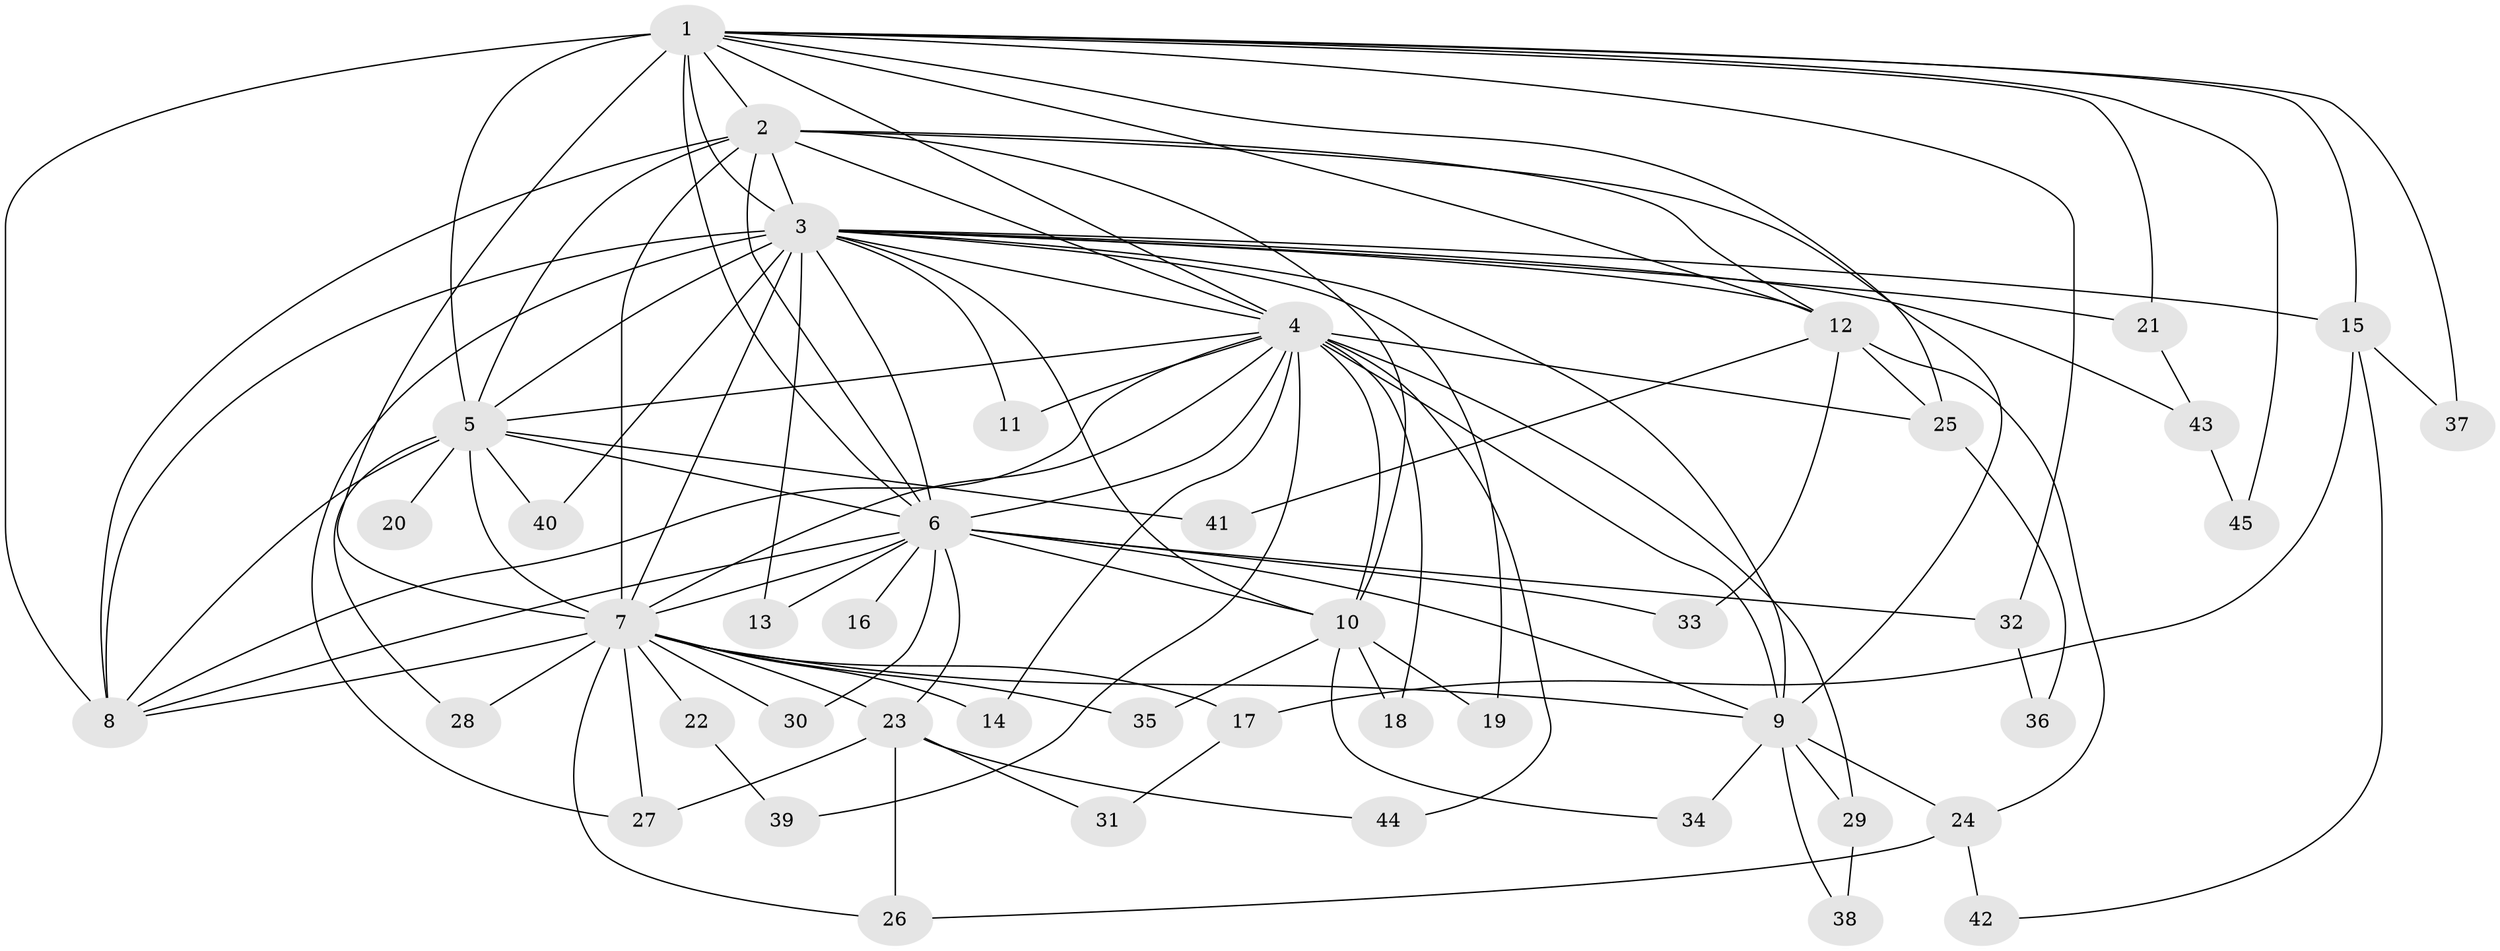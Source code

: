 // original degree distribution, {13: 0.013513513513513514, 16: 0.02702702702702703, 24: 0.013513513513513514, 15: 0.013513513513513514, 21: 0.02702702702702703, 11: 0.013513513513513514, 10: 0.013513513513513514, 20: 0.013513513513513514, 7: 0.013513513513513514, 2: 0.5, 8: 0.013513513513513514, 3: 0.22972972972972974, 5: 0.04054054054054054, 6: 0.02702702702702703, 4: 0.04054054054054054}
// Generated by graph-tools (version 1.1) at 2025/49/03/04/25 22:49:30]
// undirected, 45 vertices, 108 edges
graph export_dot {
  node [color=gray90,style=filled];
  1;
  2;
  3;
  4;
  5;
  6;
  7;
  8;
  9;
  10;
  11;
  12;
  13;
  14;
  15;
  16;
  17;
  18;
  19;
  20;
  21;
  22;
  23;
  24;
  25;
  26;
  27;
  28;
  29;
  30;
  31;
  32;
  33;
  34;
  35;
  36;
  37;
  38;
  39;
  40;
  41;
  42;
  43;
  44;
  45;
  1 -- 2 [weight=2.0];
  1 -- 3 [weight=4.0];
  1 -- 4 [weight=2.0];
  1 -- 5 [weight=2.0];
  1 -- 6 [weight=2.0];
  1 -- 7 [weight=3.0];
  1 -- 8 [weight=2.0];
  1 -- 12 [weight=2.0];
  1 -- 15 [weight=1.0];
  1 -- 21 [weight=1.0];
  1 -- 25 [weight=1.0];
  1 -- 32 [weight=1.0];
  1 -- 37 [weight=1.0];
  1 -- 45 [weight=1.0];
  2 -- 3 [weight=3.0];
  2 -- 4 [weight=2.0];
  2 -- 5 [weight=2.0];
  2 -- 6 [weight=1.0];
  2 -- 7 [weight=9.0];
  2 -- 8 [weight=1.0];
  2 -- 9 [weight=1.0];
  2 -- 10 [weight=1.0];
  2 -- 12 [weight=1.0];
  3 -- 4 [weight=2.0];
  3 -- 5 [weight=2.0];
  3 -- 6 [weight=3.0];
  3 -- 7 [weight=2.0];
  3 -- 8 [weight=4.0];
  3 -- 9 [weight=1.0];
  3 -- 10 [weight=1.0];
  3 -- 11 [weight=1.0];
  3 -- 12 [weight=1.0];
  3 -- 13 [weight=1.0];
  3 -- 15 [weight=1.0];
  3 -- 19 [weight=1.0];
  3 -- 21 [weight=1.0];
  3 -- 27 [weight=1.0];
  3 -- 40 [weight=1.0];
  3 -- 43 [weight=1.0];
  4 -- 5 [weight=1.0];
  4 -- 6 [weight=1.0];
  4 -- 7 [weight=2.0];
  4 -- 8 [weight=1.0];
  4 -- 9 [weight=1.0];
  4 -- 10 [weight=1.0];
  4 -- 11 [weight=1.0];
  4 -- 14 [weight=1.0];
  4 -- 18 [weight=1.0];
  4 -- 25 [weight=2.0];
  4 -- 29 [weight=1.0];
  4 -- 39 [weight=1.0];
  4 -- 44 [weight=1.0];
  5 -- 6 [weight=1.0];
  5 -- 7 [weight=2.0];
  5 -- 8 [weight=1.0];
  5 -- 20 [weight=1.0];
  5 -- 28 [weight=1.0];
  5 -- 40 [weight=1.0];
  5 -- 41 [weight=1.0];
  6 -- 7 [weight=3.0];
  6 -- 8 [weight=1.0];
  6 -- 9 [weight=1.0];
  6 -- 10 [weight=1.0];
  6 -- 13 [weight=1.0];
  6 -- 16 [weight=1.0];
  6 -- 23 [weight=1.0];
  6 -- 30 [weight=1.0];
  6 -- 32 [weight=1.0];
  6 -- 33 [weight=1.0];
  7 -- 8 [weight=1.0];
  7 -- 9 [weight=1.0];
  7 -- 14 [weight=1.0];
  7 -- 17 [weight=1.0];
  7 -- 22 [weight=2.0];
  7 -- 23 [weight=1.0];
  7 -- 26 [weight=1.0];
  7 -- 27 [weight=1.0];
  7 -- 28 [weight=1.0];
  7 -- 30 [weight=1.0];
  7 -- 35 [weight=1.0];
  9 -- 24 [weight=1.0];
  9 -- 29 [weight=1.0];
  9 -- 34 [weight=1.0];
  9 -- 38 [weight=1.0];
  10 -- 18 [weight=1.0];
  10 -- 19 [weight=2.0];
  10 -- 34 [weight=1.0];
  10 -- 35 [weight=1.0];
  12 -- 24 [weight=1.0];
  12 -- 25 [weight=1.0];
  12 -- 33 [weight=2.0];
  12 -- 41 [weight=1.0];
  15 -- 17 [weight=1.0];
  15 -- 37 [weight=1.0];
  15 -- 42 [weight=1.0];
  17 -- 31 [weight=1.0];
  21 -- 43 [weight=1.0];
  22 -- 39 [weight=1.0];
  23 -- 26 [weight=1.0];
  23 -- 27 [weight=1.0];
  23 -- 31 [weight=1.0];
  23 -- 44 [weight=1.0];
  24 -- 26 [weight=1.0];
  24 -- 42 [weight=1.0];
  25 -- 36 [weight=1.0];
  29 -- 38 [weight=1.0];
  32 -- 36 [weight=1.0];
  43 -- 45 [weight=1.0];
}
